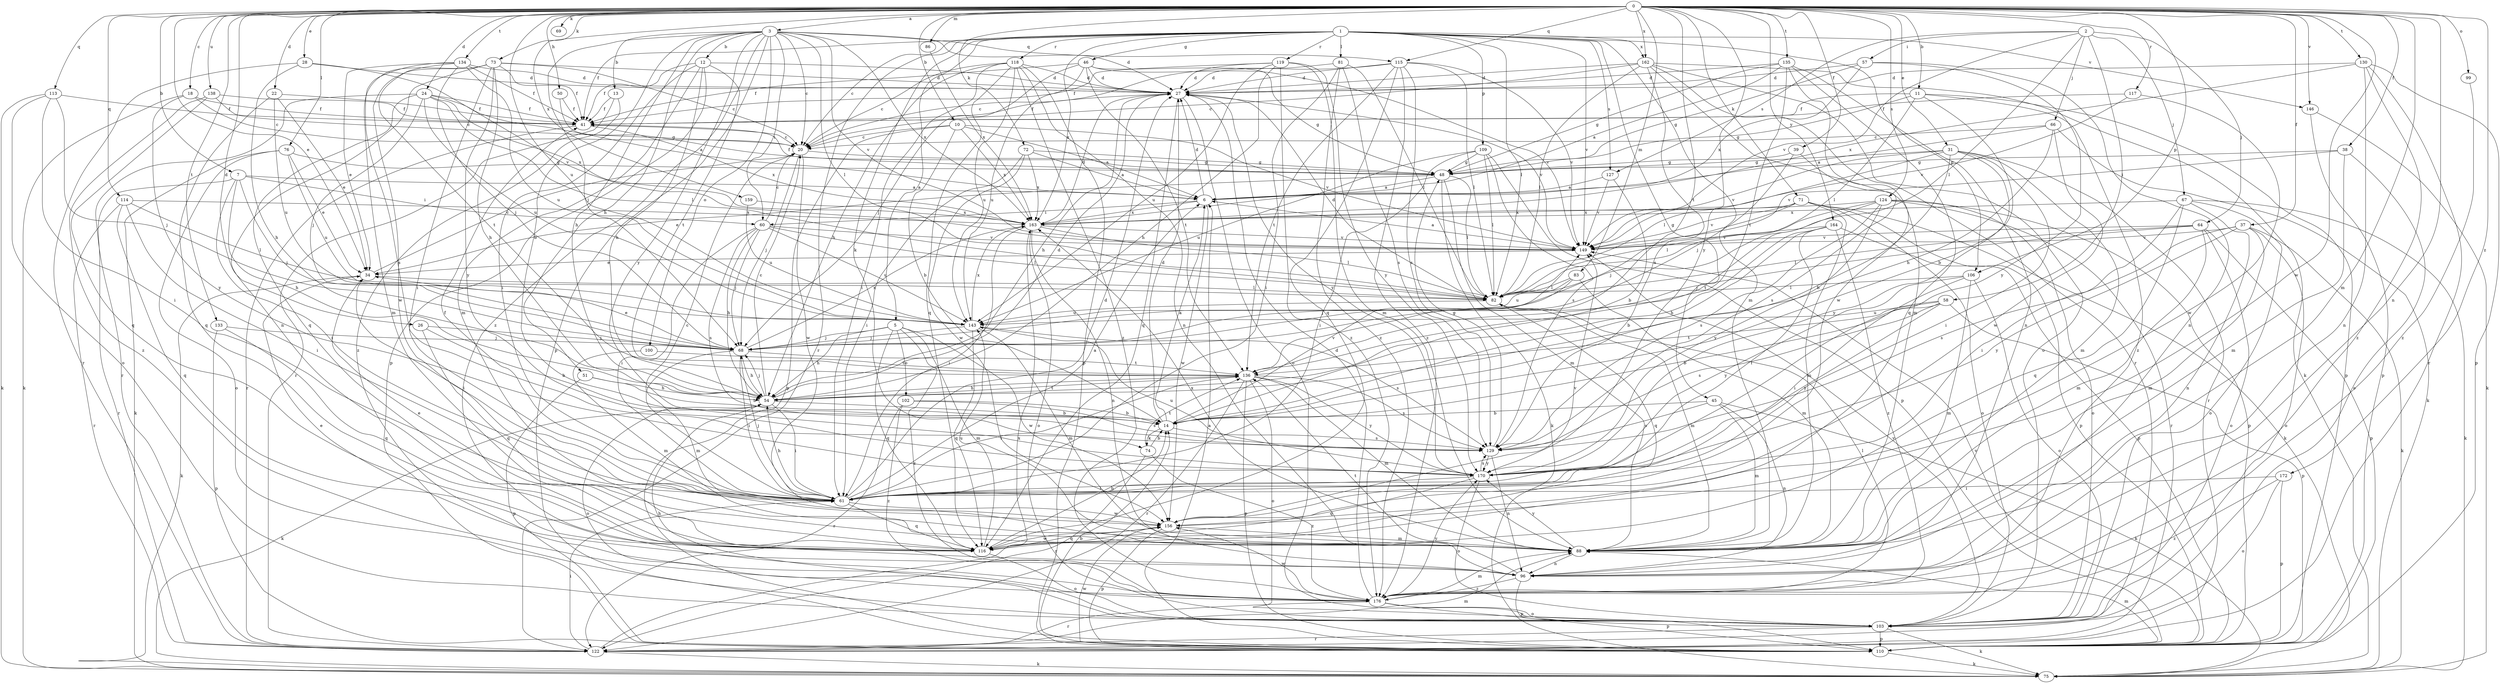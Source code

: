 strict digraph  {
0;
1;
2;
3;
5;
6;
7;
10;
11;
12;
13;
14;
18;
20;
22;
24;
26;
27;
28;
31;
34;
37;
38;
39;
41;
45;
46;
48;
50;
51;
54;
57;
58;
60;
61;
64;
66;
67;
68;
69;
71;
72;
73;
74;
75;
76;
81;
82;
83;
86;
88;
96;
99;
100;
102;
103;
106;
109;
110;
113;
114;
115;
116;
117;
118;
119;
122;
124;
127;
129;
130;
133;
134;
135;
136;
138;
143;
146;
149;
156;
159;
162;
163;
164;
170;
172;
176;
0 -> 3  [label=a];
0 -> 7  [label=b];
0 -> 10  [label=b];
0 -> 11  [label=b];
0 -> 18  [label=c];
0 -> 22  [label=d];
0 -> 24  [label=d];
0 -> 26  [label=d];
0 -> 28  [label=e];
0 -> 31  [label=e];
0 -> 34  [label=e];
0 -> 37  [label=f];
0 -> 38  [label=f];
0 -> 39  [label=f];
0 -> 50  [label=h];
0 -> 69  [label=k];
0 -> 71  [label=k];
0 -> 72  [label=k];
0 -> 73  [label=k];
0 -> 76  [label=l];
0 -> 83  [label=m];
0 -> 86  [label=m];
0 -> 88  [label=m];
0 -> 96  [label=n];
0 -> 99  [label=o];
0 -> 106  [label=p];
0 -> 113  [label=q];
0 -> 114  [label=q];
0 -> 115  [label=q];
0 -> 117  [label=r];
0 -> 124  [label=s];
0 -> 130  [label=t];
0 -> 133  [label=t];
0 -> 134  [label=t];
0 -> 135  [label=t];
0 -> 136  [label=t];
0 -> 138  [label=u];
0 -> 143  [label=u];
0 -> 146  [label=v];
0 -> 156  [label=w];
0 -> 159  [label=x];
0 -> 162  [label=x];
0 -> 164  [label=y];
0 -> 170  [label=y];
0 -> 172  [label=z];
1 -> 5  [label=a];
1 -> 20  [label=c];
1 -> 41  [label=f];
1 -> 45  [label=g];
1 -> 46  [label=g];
1 -> 74  [label=k];
1 -> 81  [label=l];
1 -> 82  [label=l];
1 -> 88  [label=m];
1 -> 106  [label=p];
1 -> 109  [label=p];
1 -> 118  [label=r];
1 -> 119  [label=r];
1 -> 122  [label=r];
1 -> 127  [label=s];
1 -> 146  [label=v];
1 -> 149  [label=v];
1 -> 162  [label=x];
1 -> 163  [label=x];
2 -> 57  [label=i];
2 -> 58  [label=i];
2 -> 64  [label=j];
2 -> 66  [label=j];
2 -> 67  [label=j];
2 -> 82  [label=l];
2 -> 127  [label=s];
2 -> 149  [label=v];
3 -> 12  [label=b];
3 -> 13  [label=b];
3 -> 14  [label=b];
3 -> 20  [label=c];
3 -> 27  [label=d];
3 -> 51  [label=h];
3 -> 54  [label=h];
3 -> 60  [label=i];
3 -> 68  [label=j];
3 -> 82  [label=l];
3 -> 100  [label=o];
3 -> 110  [label=p];
3 -> 115  [label=q];
3 -> 149  [label=v];
3 -> 163  [label=x];
3 -> 170  [label=y];
3 -> 176  [label=z];
5 -> 54  [label=h];
5 -> 68  [label=j];
5 -> 88  [label=m];
5 -> 102  [label=o];
5 -> 116  [label=q];
5 -> 156  [label=w];
5 -> 176  [label=z];
6 -> 27  [label=d];
6 -> 60  [label=i];
6 -> 156  [label=w];
6 -> 163  [label=x];
7 -> 6  [label=a];
7 -> 54  [label=h];
7 -> 60  [label=i];
7 -> 61  [label=i];
7 -> 68  [label=j];
7 -> 122  [label=r];
10 -> 6  [label=a];
10 -> 14  [label=b];
10 -> 20  [label=c];
10 -> 110  [label=p];
10 -> 149  [label=v];
10 -> 163  [label=x];
11 -> 14  [label=b];
11 -> 41  [label=f];
11 -> 48  [label=g];
11 -> 82  [label=l];
11 -> 110  [label=p];
11 -> 176  [label=z];
12 -> 27  [label=d];
12 -> 41  [label=f];
12 -> 54  [label=h];
12 -> 61  [label=i];
12 -> 88  [label=m];
12 -> 110  [label=p];
12 -> 136  [label=t];
13 -> 41  [label=f];
13 -> 122  [label=r];
13 -> 176  [label=z];
14 -> 6  [label=a];
14 -> 27  [label=d];
14 -> 74  [label=k];
14 -> 129  [label=s];
14 -> 149  [label=v];
18 -> 20  [label=c];
18 -> 41  [label=f];
18 -> 75  [label=k];
18 -> 170  [label=y];
20 -> 48  [label=g];
20 -> 68  [label=j];
20 -> 156  [label=w];
22 -> 34  [label=e];
22 -> 41  [label=f];
22 -> 116  [label=q];
22 -> 143  [label=u];
24 -> 6  [label=a];
24 -> 41  [label=f];
24 -> 68  [label=j];
24 -> 82  [label=l];
24 -> 116  [label=q];
24 -> 122  [label=r];
24 -> 143  [label=u];
24 -> 163  [label=x];
26 -> 14  [label=b];
26 -> 68  [label=j];
26 -> 116  [label=q];
27 -> 41  [label=f];
27 -> 54  [label=h];
27 -> 103  [label=o];
27 -> 116  [label=q];
27 -> 149  [label=v];
27 -> 170  [label=y];
28 -> 27  [label=d];
28 -> 54  [label=h];
28 -> 122  [label=r];
28 -> 149  [label=v];
31 -> 14  [label=b];
31 -> 48  [label=g];
31 -> 61  [label=i];
31 -> 82  [label=l];
31 -> 88  [label=m];
31 -> 122  [label=r];
31 -> 149  [label=v];
31 -> 170  [label=y];
34 -> 20  [label=c];
34 -> 61  [label=i];
34 -> 75  [label=k];
34 -> 82  [label=l];
37 -> 75  [label=k];
37 -> 88  [label=m];
37 -> 103  [label=o];
37 -> 129  [label=s];
37 -> 149  [label=v];
37 -> 170  [label=y];
38 -> 48  [label=g];
38 -> 88  [label=m];
38 -> 103  [label=o];
38 -> 149  [label=v];
39 -> 48  [label=g];
39 -> 68  [label=j];
39 -> 129  [label=s];
41 -> 20  [label=c];
41 -> 122  [label=r];
41 -> 163  [label=x];
45 -> 14  [label=b];
45 -> 75  [label=k];
45 -> 88  [label=m];
45 -> 96  [label=n];
45 -> 129  [label=s];
46 -> 27  [label=d];
46 -> 41  [label=f];
46 -> 48  [label=g];
46 -> 68  [label=j];
46 -> 136  [label=t];
46 -> 143  [label=u];
46 -> 149  [label=v];
48 -> 6  [label=a];
48 -> 34  [label=e];
48 -> 41  [label=f];
48 -> 75  [label=k];
48 -> 82  [label=l];
48 -> 88  [label=m];
50 -> 41  [label=f];
50 -> 48  [label=g];
51 -> 14  [label=b];
51 -> 54  [label=h];
51 -> 110  [label=p];
54 -> 14  [label=b];
54 -> 20  [label=c];
54 -> 27  [label=d];
54 -> 61  [label=i];
54 -> 68  [label=j];
54 -> 75  [label=k];
54 -> 103  [label=o];
54 -> 136  [label=t];
57 -> 27  [label=d];
57 -> 48  [label=g];
57 -> 96  [label=n];
57 -> 163  [label=x];
57 -> 170  [label=y];
58 -> 14  [label=b];
58 -> 110  [label=p];
58 -> 129  [label=s];
58 -> 136  [label=t];
58 -> 143  [label=u];
58 -> 170  [label=y];
60 -> 20  [label=c];
60 -> 54  [label=h];
60 -> 61  [label=i];
60 -> 68  [label=j];
60 -> 82  [label=l];
60 -> 129  [label=s];
60 -> 143  [label=u];
60 -> 149  [label=v];
61 -> 6  [label=a];
61 -> 20  [label=c];
61 -> 27  [label=d];
61 -> 41  [label=f];
61 -> 54  [label=h];
61 -> 68  [label=j];
61 -> 116  [label=q];
61 -> 136  [label=t];
61 -> 156  [label=w];
64 -> 68  [label=j];
64 -> 82  [label=l];
64 -> 88  [label=m];
64 -> 103  [label=o];
64 -> 110  [label=p];
64 -> 149  [label=v];
66 -> 6  [label=a];
66 -> 20  [label=c];
66 -> 54  [label=h];
66 -> 75  [label=k];
66 -> 156  [label=w];
67 -> 61  [label=i];
67 -> 75  [label=k];
67 -> 96  [label=n];
67 -> 103  [label=o];
67 -> 116  [label=q];
67 -> 163  [label=x];
68 -> 34  [label=e];
68 -> 54  [label=h];
68 -> 61  [label=i];
68 -> 88  [label=m];
68 -> 136  [label=t];
68 -> 163  [label=x];
71 -> 68  [label=j];
71 -> 75  [label=k];
71 -> 88  [label=m];
71 -> 103  [label=o];
71 -> 110  [label=p];
71 -> 149  [label=v];
71 -> 163  [label=x];
72 -> 6  [label=a];
72 -> 48  [label=g];
72 -> 61  [label=i];
72 -> 156  [label=w];
72 -> 163  [label=x];
73 -> 20  [label=c];
73 -> 27  [label=d];
73 -> 41  [label=f];
73 -> 54  [label=h];
73 -> 61  [label=i];
73 -> 88  [label=m];
73 -> 96  [label=n];
73 -> 156  [label=w];
73 -> 170  [label=y];
74 -> 14  [label=b];
74 -> 122  [label=r];
74 -> 136  [label=t];
74 -> 176  [label=z];
76 -> 34  [label=e];
76 -> 48  [label=g];
76 -> 75  [label=k];
76 -> 103  [label=o];
76 -> 143  [label=u];
81 -> 27  [label=d];
81 -> 61  [label=i];
81 -> 82  [label=l];
81 -> 129  [label=s];
81 -> 176  [label=z];
82 -> 27  [label=d];
82 -> 88  [label=m];
82 -> 116  [label=q];
82 -> 143  [label=u];
83 -> 68  [label=j];
83 -> 82  [label=l];
83 -> 88  [label=m];
83 -> 143  [label=u];
86 -> 163  [label=x];
88 -> 96  [label=n];
88 -> 163  [label=x];
88 -> 170  [label=y];
96 -> 34  [label=e];
96 -> 110  [label=p];
96 -> 136  [label=t];
96 -> 176  [label=z];
99 -> 176  [label=z];
100 -> 88  [label=m];
100 -> 136  [label=t];
102 -> 14  [label=b];
102 -> 122  [label=r];
102 -> 129  [label=s];
102 -> 176  [label=z];
103 -> 54  [label=h];
103 -> 75  [label=k];
103 -> 110  [label=p];
103 -> 122  [label=r];
103 -> 149  [label=v];
106 -> 61  [label=i];
106 -> 82  [label=l];
106 -> 88  [label=m];
106 -> 103  [label=o];
106 -> 170  [label=y];
109 -> 48  [label=g];
109 -> 61  [label=i];
109 -> 82  [label=l];
109 -> 110  [label=p];
109 -> 129  [label=s];
109 -> 143  [label=u];
110 -> 6  [label=a];
110 -> 14  [label=b];
110 -> 75  [label=k];
110 -> 88  [label=m];
110 -> 149  [label=v];
110 -> 156  [label=w];
113 -> 41  [label=f];
113 -> 61  [label=i];
113 -> 68  [label=j];
113 -> 75  [label=k];
113 -> 103  [label=o];
114 -> 61  [label=i];
114 -> 82  [label=l];
114 -> 116  [label=q];
114 -> 122  [label=r];
114 -> 163  [label=x];
115 -> 20  [label=c];
115 -> 27  [label=d];
115 -> 82  [label=l];
115 -> 116  [label=q];
115 -> 129  [label=s];
115 -> 136  [label=t];
115 -> 149  [label=v];
115 -> 176  [label=z];
116 -> 14  [label=b];
116 -> 34  [label=e];
116 -> 103  [label=o];
116 -> 143  [label=u];
116 -> 156  [label=w];
117 -> 41  [label=f];
117 -> 149  [label=v];
117 -> 156  [label=w];
118 -> 20  [label=c];
118 -> 27  [label=d];
118 -> 54  [label=h];
118 -> 61  [label=i];
118 -> 96  [label=n];
118 -> 110  [label=p];
118 -> 116  [label=q];
118 -> 143  [label=u];
118 -> 176  [label=z];
119 -> 27  [label=d];
119 -> 41  [label=f];
119 -> 54  [label=h];
119 -> 88  [label=m];
119 -> 143  [label=u];
119 -> 170  [label=y];
119 -> 176  [label=z];
122 -> 61  [label=i];
122 -> 75  [label=k];
122 -> 88  [label=m];
122 -> 163  [label=x];
124 -> 82  [label=l];
124 -> 103  [label=o];
124 -> 110  [label=p];
124 -> 122  [label=r];
124 -> 129  [label=s];
124 -> 136  [label=t];
124 -> 163  [label=x];
124 -> 170  [label=y];
127 -> 6  [label=a];
127 -> 14  [label=b];
127 -> 149  [label=v];
129 -> 48  [label=g];
129 -> 96  [label=n];
129 -> 170  [label=y];
130 -> 27  [label=d];
130 -> 96  [label=n];
130 -> 110  [label=p];
130 -> 122  [label=r];
130 -> 163  [label=x];
130 -> 176  [label=z];
133 -> 68  [label=j];
133 -> 110  [label=p];
133 -> 116  [label=q];
134 -> 27  [label=d];
134 -> 34  [label=e];
134 -> 41  [label=f];
134 -> 68  [label=j];
134 -> 129  [label=s];
134 -> 136  [label=t];
134 -> 143  [label=u];
135 -> 6  [label=a];
135 -> 27  [label=d];
135 -> 48  [label=g];
135 -> 96  [label=n];
135 -> 116  [label=q];
135 -> 136  [label=t];
135 -> 156  [label=w];
136 -> 54  [label=h];
136 -> 88  [label=m];
136 -> 103  [label=o];
136 -> 110  [label=p];
136 -> 122  [label=r];
136 -> 129  [label=s];
136 -> 170  [label=y];
138 -> 20  [label=c];
138 -> 41  [label=f];
138 -> 116  [label=q];
138 -> 176  [label=z];
143 -> 68  [label=j];
143 -> 88  [label=m];
143 -> 116  [label=q];
143 -> 129  [label=s];
143 -> 163  [label=x];
146 -> 75  [label=k];
146 -> 110  [label=p];
149 -> 6  [label=a];
149 -> 34  [label=e];
156 -> 88  [label=m];
156 -> 110  [label=p];
156 -> 116  [label=q];
156 -> 149  [label=v];
159 -> 143  [label=u];
159 -> 163  [label=x];
162 -> 20  [label=c];
162 -> 27  [label=d];
162 -> 75  [label=k];
162 -> 82  [label=l];
162 -> 88  [label=m];
162 -> 103  [label=o];
162 -> 122  [label=r];
162 -> 129  [label=s];
163 -> 27  [label=d];
163 -> 61  [label=i];
163 -> 82  [label=l];
163 -> 96  [label=n];
163 -> 103  [label=o];
163 -> 149  [label=v];
164 -> 14  [label=b];
164 -> 54  [label=h];
164 -> 61  [label=i];
164 -> 110  [label=p];
164 -> 149  [label=v];
164 -> 176  [label=z];
170 -> 61  [label=i];
170 -> 103  [label=o];
170 -> 116  [label=q];
170 -> 129  [label=s];
170 -> 143  [label=u];
172 -> 61  [label=i];
172 -> 103  [label=o];
172 -> 110  [label=p];
172 -> 176  [label=z];
176 -> 27  [label=d];
176 -> 82  [label=l];
176 -> 88  [label=m];
176 -> 103  [label=o];
176 -> 110  [label=p];
176 -> 122  [label=r];
176 -> 156  [label=w];
176 -> 170  [label=y];
}
